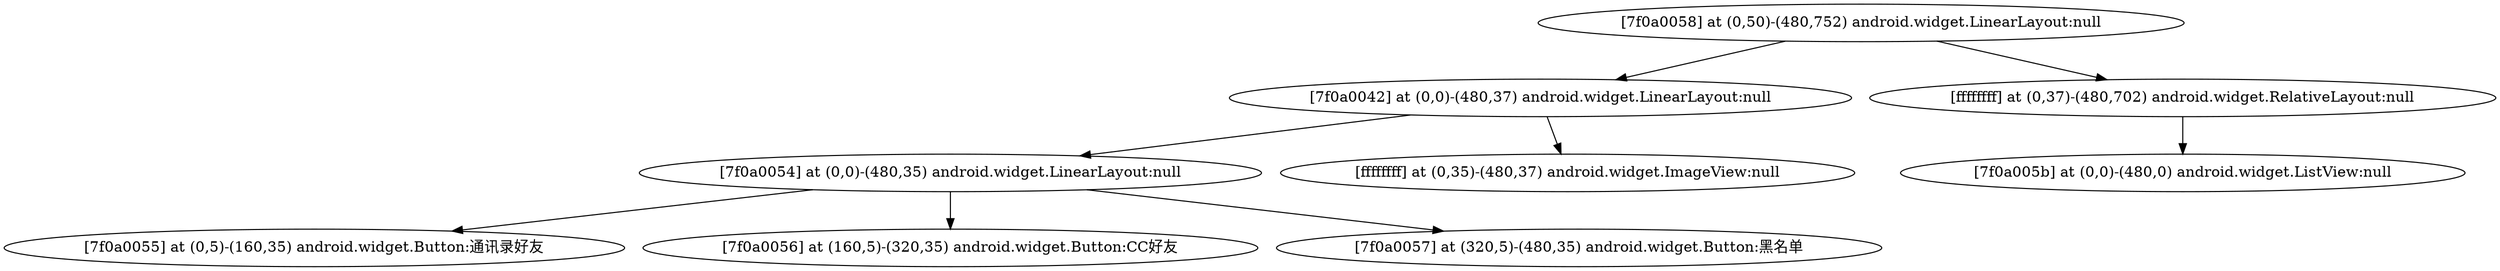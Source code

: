 strict digraph G {
  1 [ label="[7f0a0058] at (0,50)-(480,752) android.widget.LinearLayout:null" ];
  2 [ label="[7f0a0042] at (0,0)-(480,37) android.widget.LinearLayout:null" ];
  3 [ label="[7f0a0054] at (0,0)-(480,35) android.widget.LinearLayout:null" ];
  4 [ label="[7f0a0055] at (0,5)-(160,35) android.widget.Button:通讯录好友" ];
  5 [ label="[7f0a0056] at (160,5)-(320,35) android.widget.Button:CC好友" ];
  6 [ label="[7f0a0057] at (320,5)-(480,35) android.widget.Button:黑名单" ];
  7 [ label="[ffffffff] at (0,35)-(480,37) android.widget.ImageView:null" ];
  8 [ label="[ffffffff] at (0,37)-(480,702) android.widget.RelativeLayout:null" ];
  9 [ label="[7f0a005b] at (0,0)-(480,0) android.widget.ListView:null" ];
  1 -> 2;
  2 -> 3;
  3 -> 4;
  3 -> 5;
  3 -> 6;
  2 -> 7;
  1 -> 8;
  8 -> 9;
}
